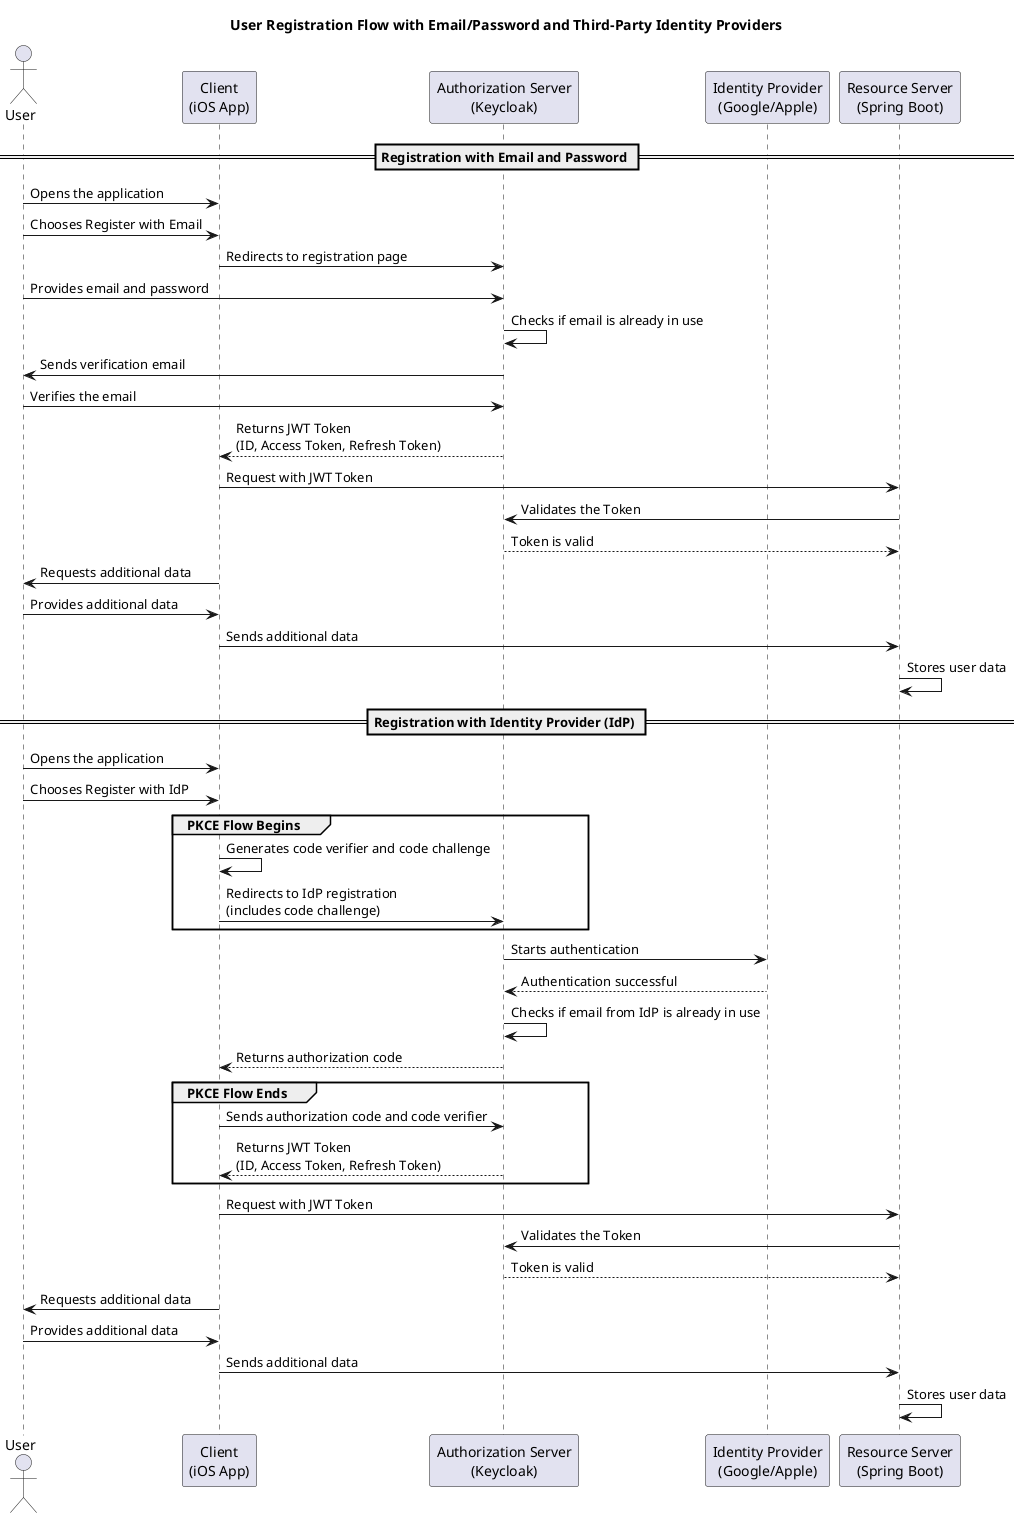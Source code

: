@startuml
title User Registration Flow with Email/Password and Third-Party Identity Providers

actor User
participant "Client\n(iOS App)" as App
participant "Authorization Server\n(Keycloak)" as AuthServer
participant "Identity Provider\n(Google/Apple)" as IdP
participant "Resource Server\n(Spring Boot)" as API

== Registration with Email and Password ==

User -> App: Opens the application
User -> App: Chooses Register with Email
App -> AuthServer: Redirects to registration page
User -> AuthServer: Provides email and password
AuthServer -> AuthServer: Checks if email is already in use
AuthServer -> User: Sends verification email
User -> AuthServer: Verifies the email
AuthServer --> App: Returns JWT Token\n(ID, Access Token, Refresh Token)

App -> API: Request with JWT Token
API -> AuthServer: Validates the Token
AuthServer --> API: Token is valid

App -> User: Requests additional data
User -> App: Provides additional data
App -> API: Sends additional data
API -> API: Stores user data

== Registration with Identity Provider (IdP) ==

User -> App: Opens the application
User -> App: Chooses Register with IdP

group PKCE Flow Begins
App -> App: Generates code verifier and code challenge
App -> AuthServer: Redirects to IdP registration\n(includes code challenge)
end

AuthServer -> IdP: Starts authentication
IdP --> AuthServer: Authentication successful
AuthServer -> AuthServer: Checks if email from IdP is already in use

AuthServer --> App: Returns authorization code

group PKCE Flow Ends
App -> AuthServer: Sends authorization code and code verifier
AuthServer --> App: Returns JWT Token\n(ID, Access Token, Refresh Token)
end

App -> API: Request with JWT Token
API -> AuthServer: Validates the Token
AuthServer --> API: Token is valid

App -> User: Requests additional data
User -> App: Provides additional data
App -> API: Sends additional data
API -> API: Stores user data

@enduml
